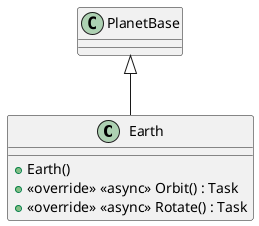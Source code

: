 @startuml
class Earth {
    + Earth()
    + <<override>> <<async>> Orbit() : Task
    + <<override>> <<async>> Rotate() : Task
}
PlanetBase <|-- Earth
@enduml
